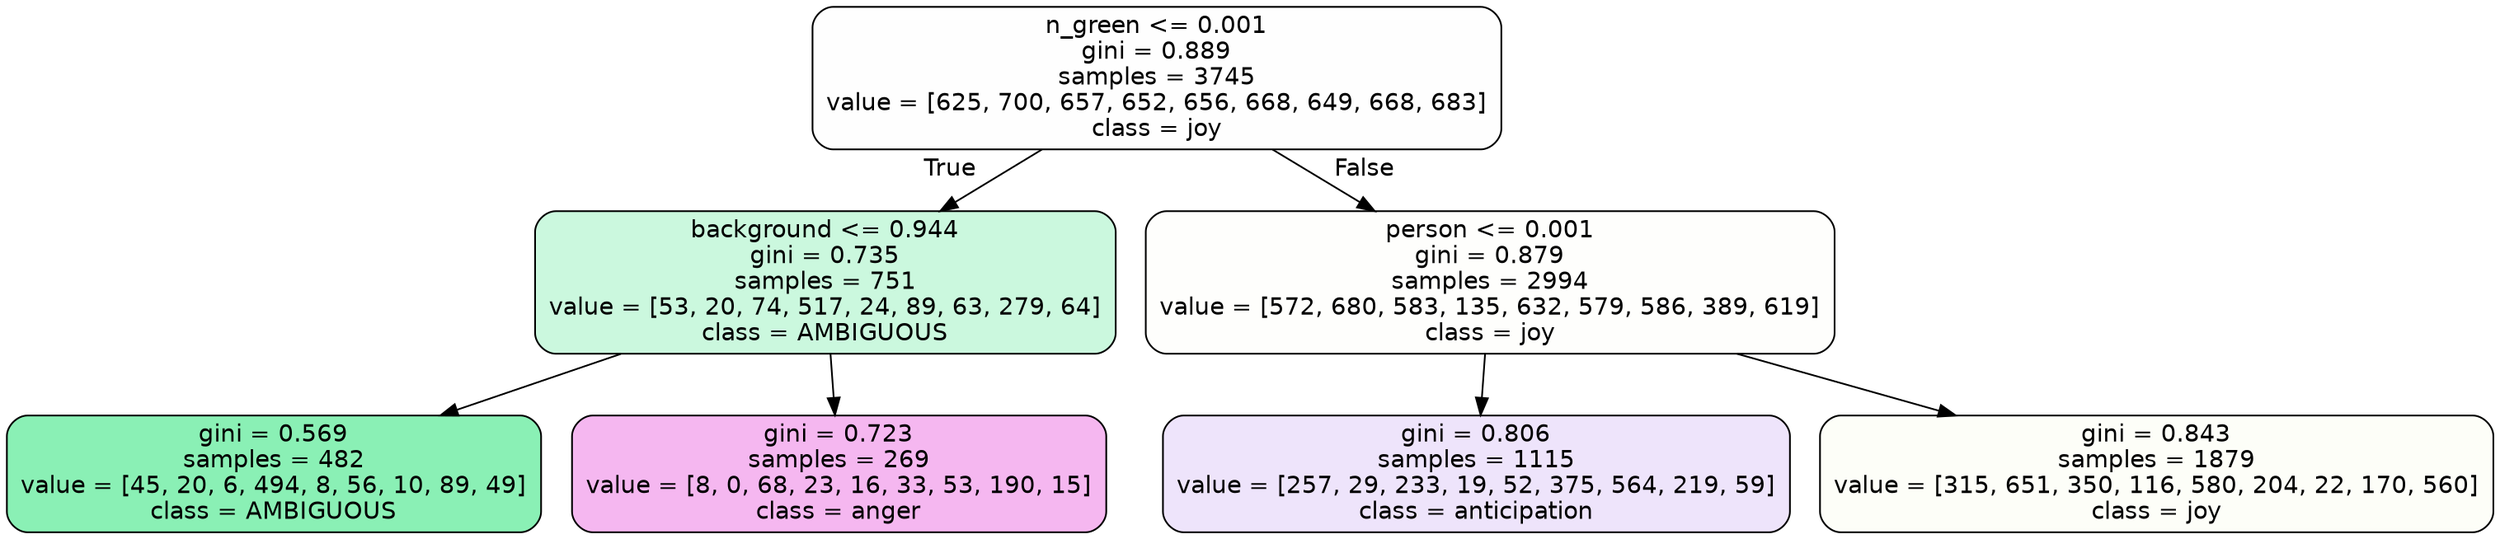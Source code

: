digraph Tree {
node [shape=box, style="filled, rounded", color="black", fontname=helvetica] ;
edge [fontname=helvetica] ;
0 [label="n_green <= 0.001\ngini = 0.889\nsamples = 3745\nvalue = [625, 700, 657, 652, 656, 668, 649, 668, 683]\nclass = joy", fillcolor="#d7e53901"] ;
1 [label="background <= 0.944\ngini = 0.735\nsamples = 751\nvalue = [53, 20, 74, 517, 24, 89, 63, 279, 64]\nclass = AMBIGUOUS", fillcolor="#39e58143"] ;
0 -> 1 [labeldistance=2.5, labelangle=45, headlabel="True"] ;
2 [label="gini = 0.569\nsamples = 482\nvalue = [45, 20, 6, 494, 8, 56, 10, 89, 49]\nclass = AMBIGUOUS", fillcolor="#39e58196"] ;
1 -> 2 ;
3 [label="gini = 0.723\nsamples = 269\nvalue = [8, 0, 68, 23, 16, 33, 53, 190, 15]\nclass = anger", fillcolor="#e539d75c"] ;
1 -> 3 ;
4 [label="person <= 0.001\ngini = 0.879\nsamples = 2994\nvalue = [572, 680, 583, 135, 632, 579, 586, 389, 619]\nclass = joy", fillcolor="#d7e53903"] ;
0 -> 4 [labeldistance=2.5, labelangle=-45, headlabel="False"] ;
5 [label="gini = 0.806\nsamples = 1115\nvalue = [257, 29, 233, 19, 52, 375, 564, 219, 59]\nclass = anticipation", fillcolor="#8139e522"] ;
4 -> 5 ;
6 [label="gini = 0.843\nsamples = 1879\nvalue = [315, 651, 350, 116, 580, 204, 22, 170, 560]\nclass = joy", fillcolor="#d7e53908"] ;
4 -> 6 ;
}